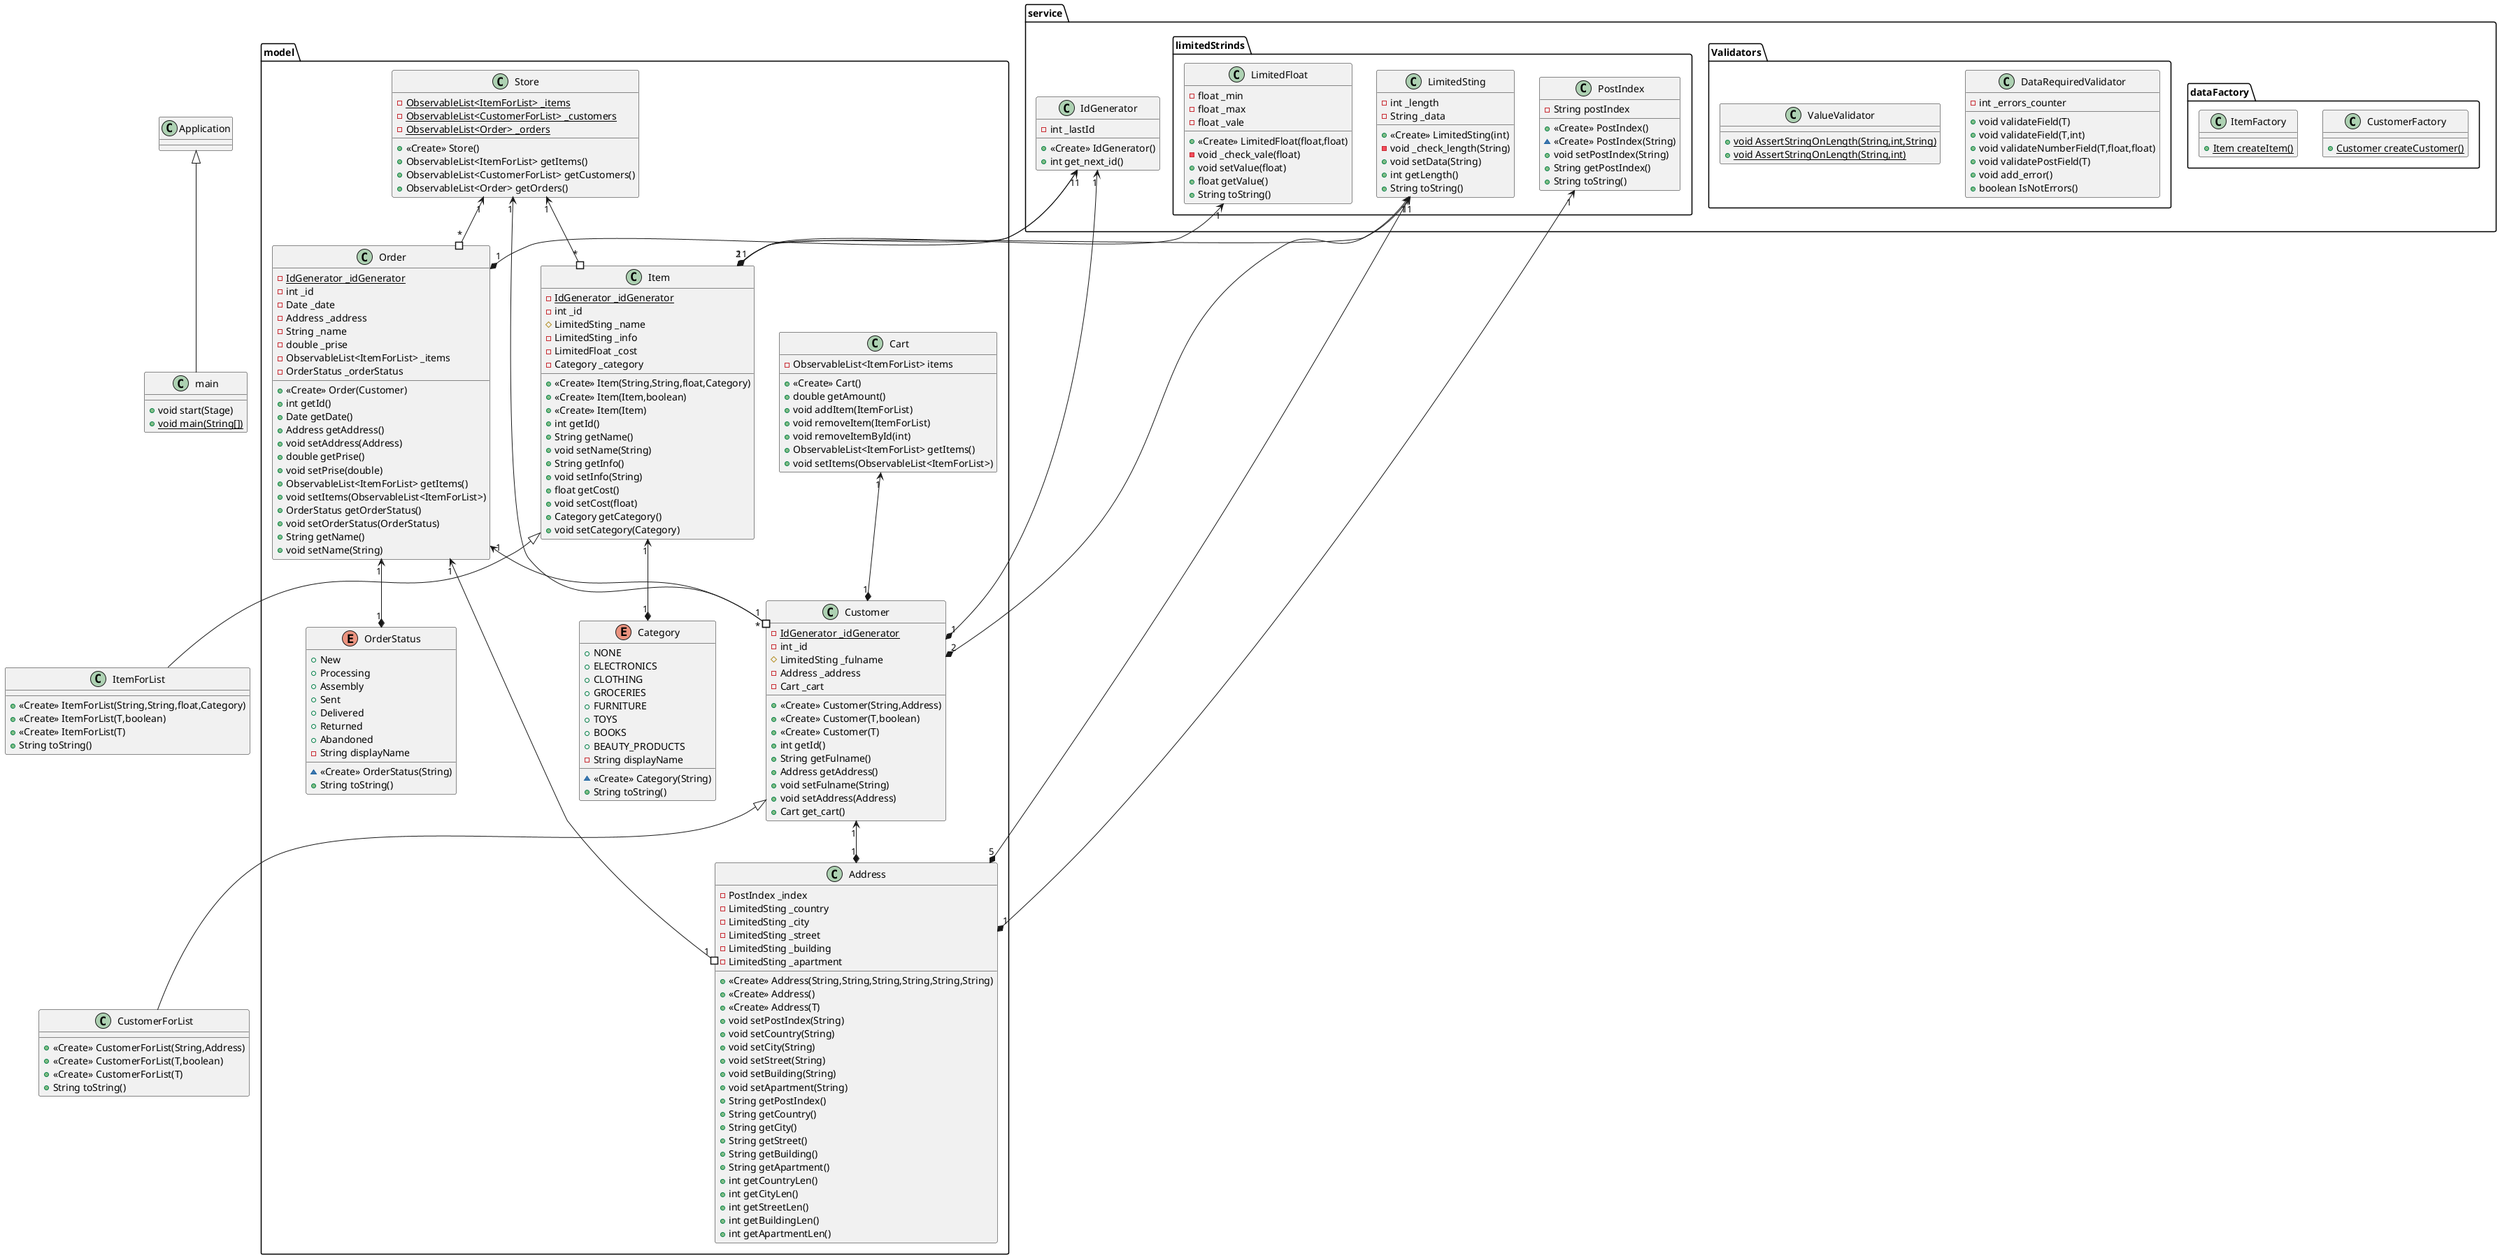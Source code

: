 @startuml
skinparam rankdir LR

package "service" {
package "dataFactory" {
class CustomerFactory {
+ {static} Customer createCustomer()
}
class ItemFactory {
+ {static} Item createItem()
}
}
class IdGenerator {
- int _lastId
+ <<Create>> IdGenerator()
+ int get_next_id()
}

package "Validators" {
class DataRequiredValidator {
- int _errors_counter
+ void validateField(T)
+ void validateField(T,int)
+ void validateNumberField(T,float,float)
+ void validatePostField(T)
+ void add_error()
+ boolean IsNotErrors()
}


class ValueValidator {
+ {static} void AssertStringOnLength(String,int,String)
+ {static} void AssertStringOnLength(String,int)
}
}

package "limitedStrinds" {
class PostIndex {
- String postIndex
+ <<Create>> PostIndex()
~ <<Create>> PostIndex(String)
+ void setPostIndex(String)
+ String getPostIndex()
+ String toString()
}
class LimitedFloat {
- float _min
- float _max
- float _vale
+ <<Create>> LimitedFloat(float,float)
- void _check_vale(float)
+ void setValue(float)
+ float getValue()
+ String toString()
}
class LimitedSting {
 - int _length
 - String _data
 + <<Create>> LimitedSting(int)
 - void _check_length(String)
 + void setData(String)
 + int getLength()
 + String toString()
 }
}
}

package "model" {
class Order {
- {static} IdGenerator _idGenerator
- int _id
- Date _date
- Address _address
- String _name
- double _prise
- ObservableList<ItemForList> _items
- OrderStatus _orderStatus
+ <<Create>> Order(Customer)
+ int getId()
+ Date getDate()
+ Address getAddress()
+ void setAddress(Address)
+ double getPrise()
+ void setPrise(double)
+ ObservableList<ItemForList> getItems()
+ void setItems(ObservableList<ItemForList>)
+ OrderStatus getOrderStatus()
+ void setOrderStatus(OrderStatus)
+ String getName()
+ void setName(String)

}

class Store {
- {static} ObservableList<ItemForList> _items
- {static} ObservableList<CustomerForList> _customers
- {static} ObservableList<Order> _orders
+ <<Create>> Store()
+ ObservableList<ItemForList> getItems()
+ ObservableList<CustomerForList> getCustomers()
+ ObservableList<Order> getOrders()
}

class Cart {
- ObservableList<ItemForList> items
+ <<Create>> Cart()
+ double getAmount()
+ void addItem(ItemForList)
+ void removeItem(ItemForList)
+ void removeItemById(int)
+ ObservableList<ItemForList> getItems()
+ void setItems(ObservableList<ItemForList>)
}

class Customer {
- {static} IdGenerator _idGenerator
- int _id
# LimitedSting _fulname
- Address _address
- Cart _cart
+ <<Create>> Customer(String,Address)
+ <<Create>> Customer(T,boolean)
+ <<Create>> Customer(T)
+ int getId()
+ String getFulname()
+ Address getAddress()
+ void setFulname(String)
+ void setAddress(Address)
+ Cart get_cart()
}
enum OrderStatus {
+  New
+  Processing
+  Assembly
+  Sent
+  Delivered
+  Returned
+  Abandoned
- String displayName
~ <<Create>> OrderStatus(String)
+ String toString()
}
class Address {
- PostIndex _index
- LimitedSting _country
- LimitedSting _city
- LimitedSting _street
- LimitedSting _building
- LimitedSting _apartment
+ <<Create>> Address(String,String,String,String,String,String)
+ <<Create>> Address()
+ <<Create>> Address(T)
+ void setPostIndex(String)
+ void setCountry(String)
+ void setCity(String)
+ void setStreet(String)
+ void setBuilding(String)
+ void setApartment(String)
+ String getPostIndex()
+ String getCountry()
+ String getCity()
+ String getStreet()
+ String getBuilding()
+ String getApartment()
+ int getCountryLen()
+ int getCityLen()
+ int getStreetLen()
+ int getBuildingLen()
+ int getApartmentLen()
}
enum Category {
+  NONE
+  ELECTRONICS
+  CLOTHING
+  GROCERIES
+  FURNITURE
+  TOYS
+  BOOKS
+  BEAUTY_PRODUCTS
- String displayName
~ <<Create>> Category(String)
+ String toString()
}
class Item {
- {static} IdGenerator _idGenerator
- int _id
# LimitedSting _name
- LimitedSting _info
- LimitedFloat _cost
- Category _category
+ <<Create>> Item(String,String,float,Category)
+ <<Create>> Item(Item,boolean)
+ <<Create>> Item(Item)
+ int getId()
+ String getName()
+ void setName(String)
+ String getInfo()
+ void setInfo(String)
+ float getCost()
+ void setCost(float)
+ Category getCategory()
+ void setCategory(Category)
}
}

class main {
+ void start(Stage)
+ {static} void main(String[])
}


class CustomerForList {
+ <<Create>> CustomerForList(String,Address)
+ <<Create>> CustomerForList(T,boolean)
+ <<Create>> CustomerForList(T)
+ String toString()
}

class ItemForList {
+ <<Create>> ItemForList(String,String,float,Category)
+ <<Create>> ItemForList(T,boolean)
+ <<Create>> ItemForList(T)
+ String toString()
}

Item <|-- ItemForList
Application <|-- main
Customer <|-- CustomerForList


IdGenerator "1"<--*"1" Customer
IdGenerator "1"<--*"1" Item
IdGenerator "1"<--*"1" Order

LimitedSting "1"<--*"2" Customer
LimitedSting "1"<--*"2" Item
LimitedSting "1"<--*"5" Address

LimitedFloat "1"<--*"1" Item

PostIndex "1"<--*"1" Address

Customer "1"<--*"1" Address

Order "1"<--#"1" Address
Order "1"<--#"1" Customer
Order "1"<--*"1" OrderStatus

Item "1"<--*"1" Category

Cart "1"<--*"1" Customer

Store "1"<--#"*" Item
Store "1"<--#"*" Customer
Store "1"<--#"*" Order
@enduml